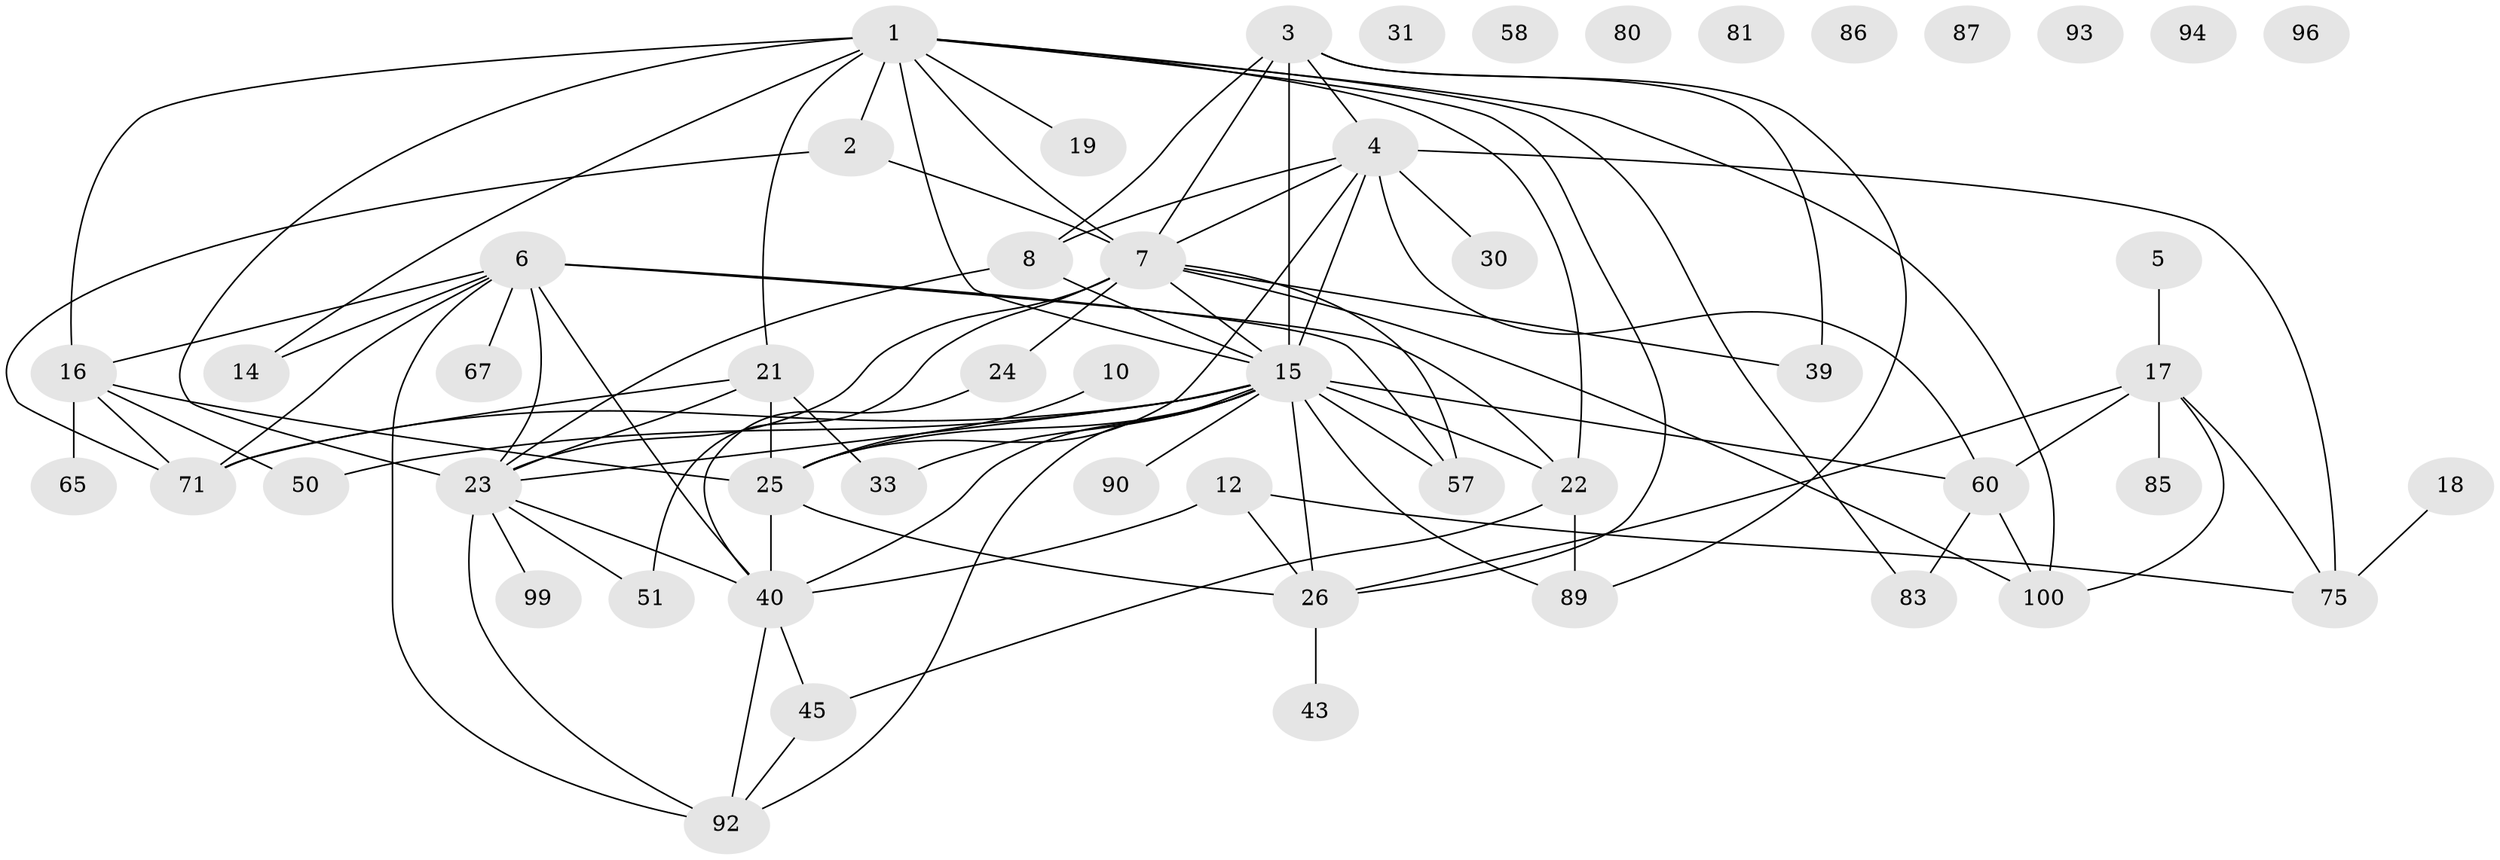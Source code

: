// original degree distribution, {2: 0.18487394957983194, 3: 0.24369747899159663, 4: 0.16806722689075632, 1: 0.15126050420168066, 5: 0.10084033613445378, 7: 0.04201680672268908, 0: 0.06722689075630252, 8: 0.01680672268907563, 6: 0.025210084033613446}
// Generated by graph-tools (version 1.1) at 2025/16/03/04/25 18:16:35]
// undirected, 52 vertices, 92 edges
graph export_dot {
graph [start="1"]
  node [color=gray90,style=filled];
  1 [super="+91+13"];
  2 [super="+101+98+11"];
  3 [super="+48+54"];
  4 [super="+72"];
  5 [super="+20"];
  6 [super="+82+35"];
  7 [super="+29+111+46+9"];
  8 [super="+44"];
  10;
  12 [super="+32+64"];
  14;
  15 [super="+113+53+95+107"];
  16 [super="+118+63"];
  17 [super="+28+37"];
  18;
  19;
  21 [super="+41+27"];
  22 [super="+112"];
  23 [super="+119+73+56"];
  24;
  25 [super="+42+108"];
  26 [super="+52+34+97"];
  30;
  31;
  33;
  39;
  40 [super="+115+110+49"];
  43;
  45;
  50 [super="+84"];
  51;
  57 [super="+78"];
  58 [super="+66"];
  60 [super="+61"];
  65 [super="+103"];
  67 [super="+74"];
  71 [super="+104"];
  75 [super="+79"];
  80;
  81;
  83;
  85;
  86;
  87;
  89;
  90;
  92 [super="+102"];
  93;
  94;
  96;
  99 [super="+116"];
  100;
  1 -- 83;
  1 -- 7;
  1 -- 100;
  1 -- 14 [weight=2];
  1 -- 15;
  1 -- 16;
  1 -- 19;
  1 -- 21;
  1 -- 22;
  1 -- 23;
  1 -- 2 [weight=2];
  1 -- 26;
  2 -- 71;
  2 -- 7;
  3 -- 7 [weight=2];
  3 -- 4;
  3 -- 8;
  3 -- 15 [weight=3];
  3 -- 89;
  3 -- 39;
  4 -- 30;
  4 -- 8;
  4 -- 25;
  4 -- 7;
  4 -- 60;
  4 -- 75;
  4 -- 15 [weight=2];
  5 -- 17;
  6 -- 71 [weight=2];
  6 -- 22 [weight=2];
  6 -- 40 [weight=2];
  6 -- 23 [weight=2];
  6 -- 67 [weight=2];
  6 -- 14;
  6 -- 16;
  6 -- 57;
  6 -- 92;
  7 -- 100;
  7 -- 39;
  7 -- 24;
  7 -- 23;
  7 -- 51;
  7 -- 15;
  7 -- 57;
  8 -- 23;
  8 -- 15;
  10 -- 25;
  12 -- 75;
  12 -- 40 [weight=2];
  12 -- 26;
  15 -- 71 [weight=2];
  15 -- 23 [weight=2];
  15 -- 25 [weight=4];
  15 -- 89;
  15 -- 40 [weight=2];
  15 -- 90;
  15 -- 33;
  15 -- 22;
  15 -- 60;
  15 -- 50;
  15 -- 57;
  15 -- 92;
  15 -- 26;
  16 -- 71;
  16 -- 25 [weight=3];
  16 -- 50;
  16 -- 65;
  17 -- 100;
  17 -- 85;
  17 -- 75;
  17 -- 60;
  17 -- 26;
  18 -- 75;
  21 -- 33;
  21 -- 71;
  21 -- 25;
  21 -- 23;
  22 -- 89;
  22 -- 45;
  23 -- 99;
  23 -- 51;
  23 -- 92;
  23 -- 40;
  24 -- 40;
  25 -- 26;
  25 -- 40;
  26 -- 43;
  40 -- 45;
  40 -- 92;
  45 -- 92;
  60 -- 83;
  60 -- 100;
}

